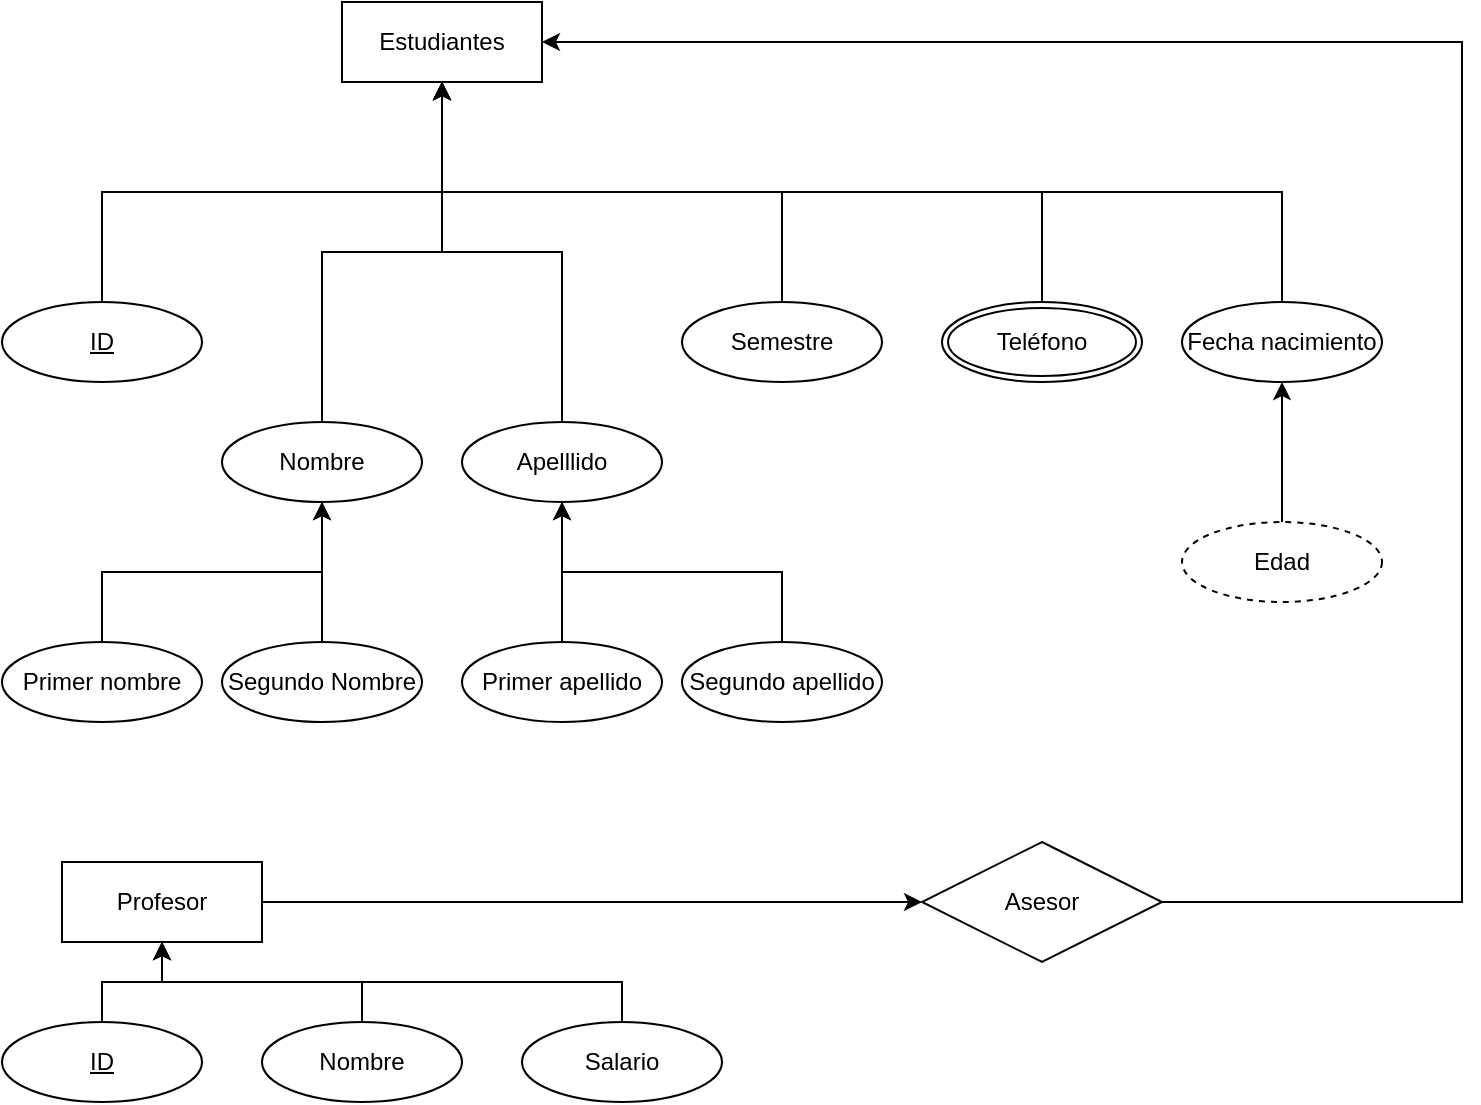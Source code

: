 <mxfile version="21.6.7" type="device">
  <diagram id="R2lEEEUBdFMjLlhIrx00" name="Page-1">
    <mxGraphModel dx="951" dy="543" grid="1" gridSize="10" guides="1" tooltips="1" connect="1" arrows="1" fold="1" page="1" pageScale="1" pageWidth="850" pageHeight="1100" math="0" shadow="0" extFonts="Permanent Marker^https://fonts.googleapis.com/css?family=Permanent+Marker">
      <root>
        <mxCell id="0" />
        <mxCell id="1" parent="0" />
        <mxCell id="CgryGg1mfbn8uc2uhe24-1" value="Estudiantes" style="whiteSpace=wrap;html=1;align=center;" vertex="1" parent="1">
          <mxGeometry x="200" y="60" width="100" height="40" as="geometry" />
        </mxCell>
        <mxCell id="CgryGg1mfbn8uc2uhe24-9" style="edgeStyle=orthogonalEdgeStyle;rounded=0;orthogonalLoop=1;jettySize=auto;html=1;exitX=0.5;exitY=0;exitDx=0;exitDy=0;entryX=0.5;entryY=1;entryDx=0;entryDy=0;" edge="1" parent="1" source="CgryGg1mfbn8uc2uhe24-3" target="CgryGg1mfbn8uc2uhe24-1">
          <mxGeometry relative="1" as="geometry" />
        </mxCell>
        <mxCell id="CgryGg1mfbn8uc2uhe24-3" value="Nombre" style="ellipse;whiteSpace=wrap;html=1;align=center;" vertex="1" parent="1">
          <mxGeometry x="140" y="270" width="100" height="40" as="geometry" />
        </mxCell>
        <mxCell id="CgryGg1mfbn8uc2uhe24-10" style="edgeStyle=orthogonalEdgeStyle;rounded=0;orthogonalLoop=1;jettySize=auto;html=1;entryX=0.5;entryY=1;entryDx=0;entryDy=0;" edge="1" parent="1" source="CgryGg1mfbn8uc2uhe24-4" target="CgryGg1mfbn8uc2uhe24-1">
          <mxGeometry relative="1" as="geometry" />
        </mxCell>
        <mxCell id="CgryGg1mfbn8uc2uhe24-4" value="Apelllido" style="ellipse;whiteSpace=wrap;html=1;align=center;" vertex="1" parent="1">
          <mxGeometry x="260" y="270" width="100" height="40" as="geometry" />
        </mxCell>
        <mxCell id="CgryGg1mfbn8uc2uhe24-11" style="edgeStyle=orthogonalEdgeStyle;rounded=0;orthogonalLoop=1;jettySize=auto;html=1;entryX=0.5;entryY=1;entryDx=0;entryDy=0;exitX=0.5;exitY=0;exitDx=0;exitDy=0;" edge="1" parent="1" source="CgryGg1mfbn8uc2uhe24-5" target="CgryGg1mfbn8uc2uhe24-1">
          <mxGeometry relative="1" as="geometry" />
        </mxCell>
        <mxCell id="CgryGg1mfbn8uc2uhe24-5" value="Semestre" style="ellipse;whiteSpace=wrap;html=1;align=center;" vertex="1" parent="1">
          <mxGeometry x="370" y="210" width="100" height="40" as="geometry" />
        </mxCell>
        <mxCell id="CgryGg1mfbn8uc2uhe24-8" style="edgeStyle=orthogonalEdgeStyle;rounded=0;orthogonalLoop=1;jettySize=auto;html=1;entryX=0.5;entryY=1;entryDx=0;entryDy=0;exitX=0.5;exitY=0;exitDx=0;exitDy=0;" edge="1" parent="1" source="CgryGg1mfbn8uc2uhe24-7" target="CgryGg1mfbn8uc2uhe24-1">
          <mxGeometry relative="1" as="geometry" />
        </mxCell>
        <mxCell id="CgryGg1mfbn8uc2uhe24-7" value="ID" style="ellipse;whiteSpace=wrap;html=1;align=center;fontStyle=4;" vertex="1" parent="1">
          <mxGeometry x="30" y="210" width="100" height="40" as="geometry" />
        </mxCell>
        <mxCell id="CgryGg1mfbn8uc2uhe24-19" style="edgeStyle=orthogonalEdgeStyle;rounded=0;orthogonalLoop=1;jettySize=auto;html=1;entryX=0.5;entryY=1;entryDx=0;entryDy=0;exitX=0.5;exitY=0;exitDx=0;exitDy=0;" edge="1" parent="1" source="CgryGg1mfbn8uc2uhe24-13" target="CgryGg1mfbn8uc2uhe24-3">
          <mxGeometry relative="1" as="geometry" />
        </mxCell>
        <mxCell id="CgryGg1mfbn8uc2uhe24-13" value="Primer nombre" style="ellipse;whiteSpace=wrap;html=1;align=center;" vertex="1" parent="1">
          <mxGeometry x="30" y="380" width="100" height="40" as="geometry" />
        </mxCell>
        <mxCell id="CgryGg1mfbn8uc2uhe24-18" style="edgeStyle=orthogonalEdgeStyle;rounded=0;orthogonalLoop=1;jettySize=auto;html=1;entryX=0.5;entryY=1;entryDx=0;entryDy=0;" edge="1" parent="1" source="CgryGg1mfbn8uc2uhe24-14" target="CgryGg1mfbn8uc2uhe24-3">
          <mxGeometry relative="1" as="geometry" />
        </mxCell>
        <mxCell id="CgryGg1mfbn8uc2uhe24-14" value="Segundo Nombre" style="ellipse;whiteSpace=wrap;html=1;align=center;" vertex="1" parent="1">
          <mxGeometry x="140" y="380" width="100" height="40" as="geometry" />
        </mxCell>
        <mxCell id="CgryGg1mfbn8uc2uhe24-20" style="edgeStyle=orthogonalEdgeStyle;rounded=0;orthogonalLoop=1;jettySize=auto;html=1;entryX=0.5;entryY=1;entryDx=0;entryDy=0;" edge="1" parent="1" source="CgryGg1mfbn8uc2uhe24-15" target="CgryGg1mfbn8uc2uhe24-4">
          <mxGeometry relative="1" as="geometry" />
        </mxCell>
        <mxCell id="CgryGg1mfbn8uc2uhe24-15" value="Primer apellido" style="ellipse;whiteSpace=wrap;html=1;align=center;" vertex="1" parent="1">
          <mxGeometry x="260" y="380" width="100" height="40" as="geometry" />
        </mxCell>
        <mxCell id="CgryGg1mfbn8uc2uhe24-21" style="edgeStyle=orthogonalEdgeStyle;rounded=0;orthogonalLoop=1;jettySize=auto;html=1;entryX=0.5;entryY=1;entryDx=0;entryDy=0;exitX=0.5;exitY=0;exitDx=0;exitDy=0;" edge="1" parent="1" source="CgryGg1mfbn8uc2uhe24-16" target="CgryGg1mfbn8uc2uhe24-4">
          <mxGeometry relative="1" as="geometry" />
        </mxCell>
        <mxCell id="CgryGg1mfbn8uc2uhe24-16" value="Segundo apellido" style="ellipse;whiteSpace=wrap;html=1;align=center;" vertex="1" parent="1">
          <mxGeometry x="370" y="380" width="100" height="40" as="geometry" />
        </mxCell>
        <mxCell id="CgryGg1mfbn8uc2uhe24-23" style="edgeStyle=orthogonalEdgeStyle;rounded=0;orthogonalLoop=1;jettySize=auto;html=1;entryX=0.5;entryY=1;entryDx=0;entryDy=0;exitX=0.5;exitY=0;exitDx=0;exitDy=0;" edge="1" parent="1" source="CgryGg1mfbn8uc2uhe24-22" target="CgryGg1mfbn8uc2uhe24-1">
          <mxGeometry relative="1" as="geometry" />
        </mxCell>
        <mxCell id="CgryGg1mfbn8uc2uhe24-22" value="Teléfono" style="ellipse;shape=doubleEllipse;margin=3;whiteSpace=wrap;html=1;align=center;" vertex="1" parent="1">
          <mxGeometry x="500" y="210" width="100" height="40" as="geometry" />
        </mxCell>
        <mxCell id="CgryGg1mfbn8uc2uhe24-25" style="edgeStyle=orthogonalEdgeStyle;rounded=0;orthogonalLoop=1;jettySize=auto;html=1;entryX=0.5;entryY=1;entryDx=0;entryDy=0;exitX=0.5;exitY=0;exitDx=0;exitDy=0;" edge="1" parent="1" source="CgryGg1mfbn8uc2uhe24-24" target="CgryGg1mfbn8uc2uhe24-1">
          <mxGeometry relative="1" as="geometry" />
        </mxCell>
        <mxCell id="CgryGg1mfbn8uc2uhe24-24" value="Fecha nacimiento" style="ellipse;whiteSpace=wrap;html=1;align=center;" vertex="1" parent="1">
          <mxGeometry x="620" y="210" width="100" height="40" as="geometry" />
        </mxCell>
        <mxCell id="CgryGg1mfbn8uc2uhe24-27" style="edgeStyle=orthogonalEdgeStyle;rounded=0;orthogonalLoop=1;jettySize=auto;html=1;entryX=0.5;entryY=1;entryDx=0;entryDy=0;" edge="1" parent="1" source="CgryGg1mfbn8uc2uhe24-26" target="CgryGg1mfbn8uc2uhe24-24">
          <mxGeometry relative="1" as="geometry" />
        </mxCell>
        <mxCell id="CgryGg1mfbn8uc2uhe24-26" value="Edad" style="ellipse;whiteSpace=wrap;html=1;align=center;dashed=1;" vertex="1" parent="1">
          <mxGeometry x="620" y="320" width="100" height="40" as="geometry" />
        </mxCell>
        <mxCell id="CgryGg1mfbn8uc2uhe24-38" style="edgeStyle=orthogonalEdgeStyle;rounded=0;orthogonalLoop=1;jettySize=auto;html=1;exitX=1;exitY=0.5;exitDx=0;exitDy=0;entryX=0;entryY=0.5;entryDx=0;entryDy=0;" edge="1" parent="1" source="CgryGg1mfbn8uc2uhe24-29" target="CgryGg1mfbn8uc2uhe24-37">
          <mxGeometry relative="1" as="geometry" />
        </mxCell>
        <mxCell id="CgryGg1mfbn8uc2uhe24-29" value="Profesor" style="whiteSpace=wrap;html=1;align=center;" vertex="1" parent="1">
          <mxGeometry x="60" y="490" width="100" height="40" as="geometry" />
        </mxCell>
        <mxCell id="CgryGg1mfbn8uc2uhe24-34" style="edgeStyle=orthogonalEdgeStyle;rounded=0;orthogonalLoop=1;jettySize=auto;html=1;exitX=0.5;exitY=0;exitDx=0;exitDy=0;entryX=0.5;entryY=1;entryDx=0;entryDy=0;" edge="1" parent="1" source="CgryGg1mfbn8uc2uhe24-31" target="CgryGg1mfbn8uc2uhe24-29">
          <mxGeometry relative="1" as="geometry" />
        </mxCell>
        <mxCell id="CgryGg1mfbn8uc2uhe24-31" value="ID" style="ellipse;whiteSpace=wrap;html=1;align=center;fontStyle=4;" vertex="1" parent="1">
          <mxGeometry x="30" y="570" width="100" height="40" as="geometry" />
        </mxCell>
        <mxCell id="CgryGg1mfbn8uc2uhe24-35" style="edgeStyle=orthogonalEdgeStyle;rounded=0;orthogonalLoop=1;jettySize=auto;html=1;entryX=0.5;entryY=1;entryDx=0;entryDy=0;" edge="1" parent="1" source="CgryGg1mfbn8uc2uhe24-32" target="CgryGg1mfbn8uc2uhe24-29">
          <mxGeometry relative="1" as="geometry" />
        </mxCell>
        <mxCell id="CgryGg1mfbn8uc2uhe24-32" value="Nombre" style="ellipse;whiteSpace=wrap;html=1;align=center;" vertex="1" parent="1">
          <mxGeometry x="160" y="570" width="100" height="40" as="geometry" />
        </mxCell>
        <mxCell id="CgryGg1mfbn8uc2uhe24-36" style="edgeStyle=orthogonalEdgeStyle;rounded=0;orthogonalLoop=1;jettySize=auto;html=1;entryX=0.5;entryY=1;entryDx=0;entryDy=0;exitX=0.5;exitY=0;exitDx=0;exitDy=0;" edge="1" parent="1" source="CgryGg1mfbn8uc2uhe24-33" target="CgryGg1mfbn8uc2uhe24-29">
          <mxGeometry relative="1" as="geometry" />
        </mxCell>
        <mxCell id="CgryGg1mfbn8uc2uhe24-33" value="Salario" style="ellipse;whiteSpace=wrap;html=1;align=center;" vertex="1" parent="1">
          <mxGeometry x="290" y="570" width="100" height="40" as="geometry" />
        </mxCell>
        <mxCell id="CgryGg1mfbn8uc2uhe24-39" style="edgeStyle=orthogonalEdgeStyle;rounded=0;orthogonalLoop=1;jettySize=auto;html=1;entryX=1;entryY=0.5;entryDx=0;entryDy=0;exitX=1;exitY=0.5;exitDx=0;exitDy=0;" edge="1" parent="1" source="CgryGg1mfbn8uc2uhe24-37" target="CgryGg1mfbn8uc2uhe24-1">
          <mxGeometry relative="1" as="geometry">
            <Array as="points">
              <mxPoint x="760" y="510" />
              <mxPoint x="760" y="80" />
            </Array>
          </mxGeometry>
        </mxCell>
        <mxCell id="CgryGg1mfbn8uc2uhe24-37" value="Asesor" style="shape=rhombus;perimeter=rhombusPerimeter;whiteSpace=wrap;html=1;align=center;" vertex="1" parent="1">
          <mxGeometry x="490" y="480" width="120" height="60" as="geometry" />
        </mxCell>
      </root>
    </mxGraphModel>
  </diagram>
</mxfile>

